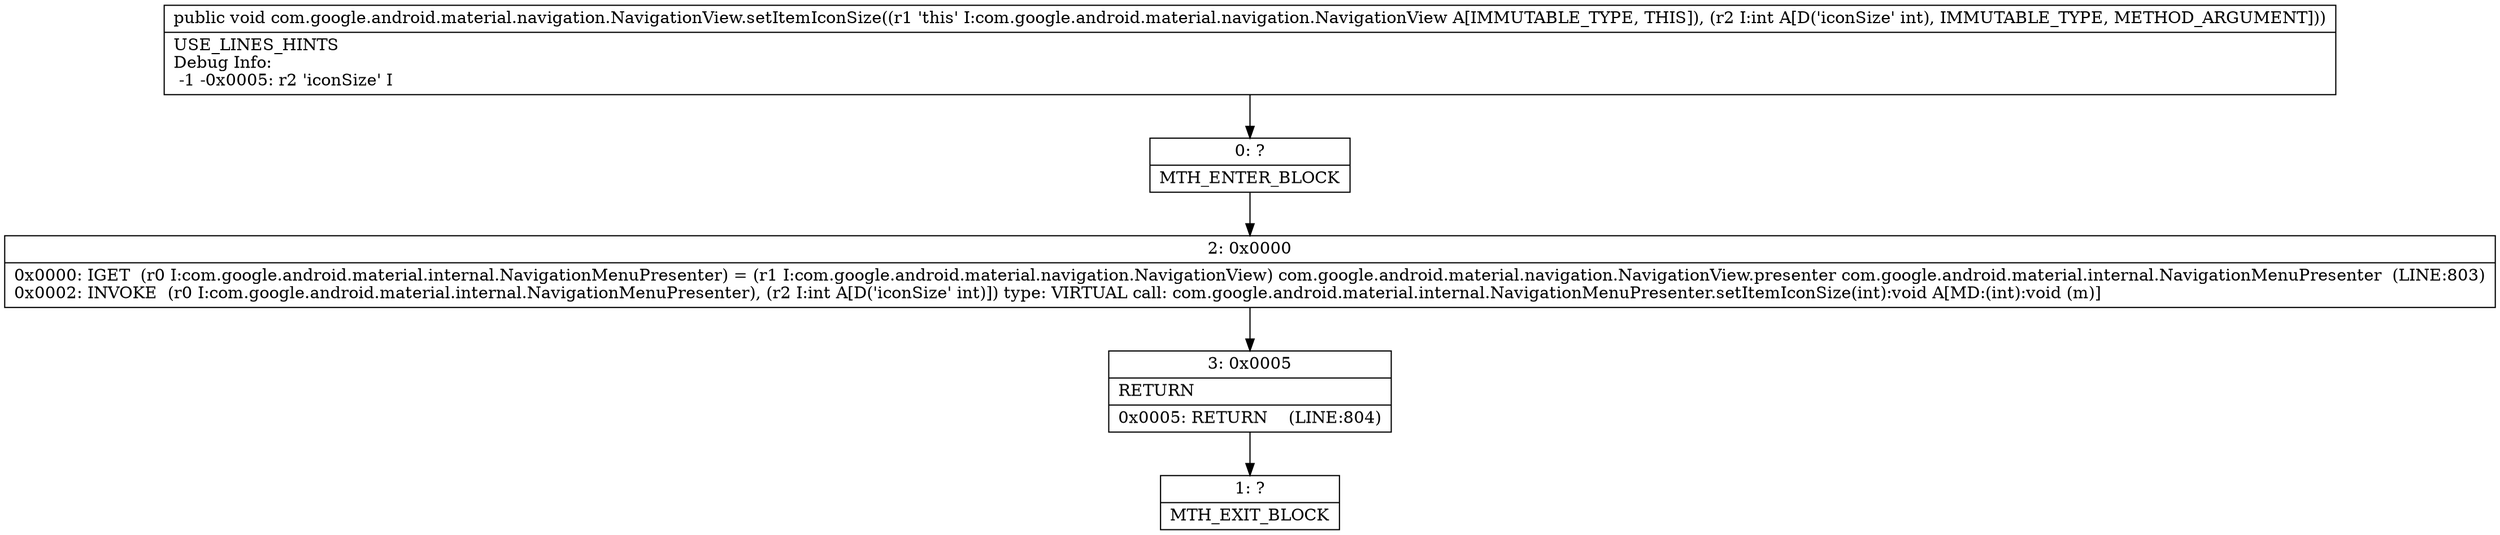 digraph "CFG forcom.google.android.material.navigation.NavigationView.setItemIconSize(I)V" {
Node_0 [shape=record,label="{0\:\ ?|MTH_ENTER_BLOCK\l}"];
Node_2 [shape=record,label="{2\:\ 0x0000|0x0000: IGET  (r0 I:com.google.android.material.internal.NavigationMenuPresenter) = (r1 I:com.google.android.material.navigation.NavigationView) com.google.android.material.navigation.NavigationView.presenter com.google.android.material.internal.NavigationMenuPresenter  (LINE:803)\l0x0002: INVOKE  (r0 I:com.google.android.material.internal.NavigationMenuPresenter), (r2 I:int A[D('iconSize' int)]) type: VIRTUAL call: com.google.android.material.internal.NavigationMenuPresenter.setItemIconSize(int):void A[MD:(int):void (m)]\l}"];
Node_3 [shape=record,label="{3\:\ 0x0005|RETURN\l|0x0005: RETURN    (LINE:804)\l}"];
Node_1 [shape=record,label="{1\:\ ?|MTH_EXIT_BLOCK\l}"];
MethodNode[shape=record,label="{public void com.google.android.material.navigation.NavigationView.setItemIconSize((r1 'this' I:com.google.android.material.navigation.NavigationView A[IMMUTABLE_TYPE, THIS]), (r2 I:int A[D('iconSize' int), IMMUTABLE_TYPE, METHOD_ARGUMENT]))  | USE_LINES_HINTS\lDebug Info:\l  \-1 \-0x0005: r2 'iconSize' I\l}"];
MethodNode -> Node_0;Node_0 -> Node_2;
Node_2 -> Node_3;
Node_3 -> Node_1;
}

